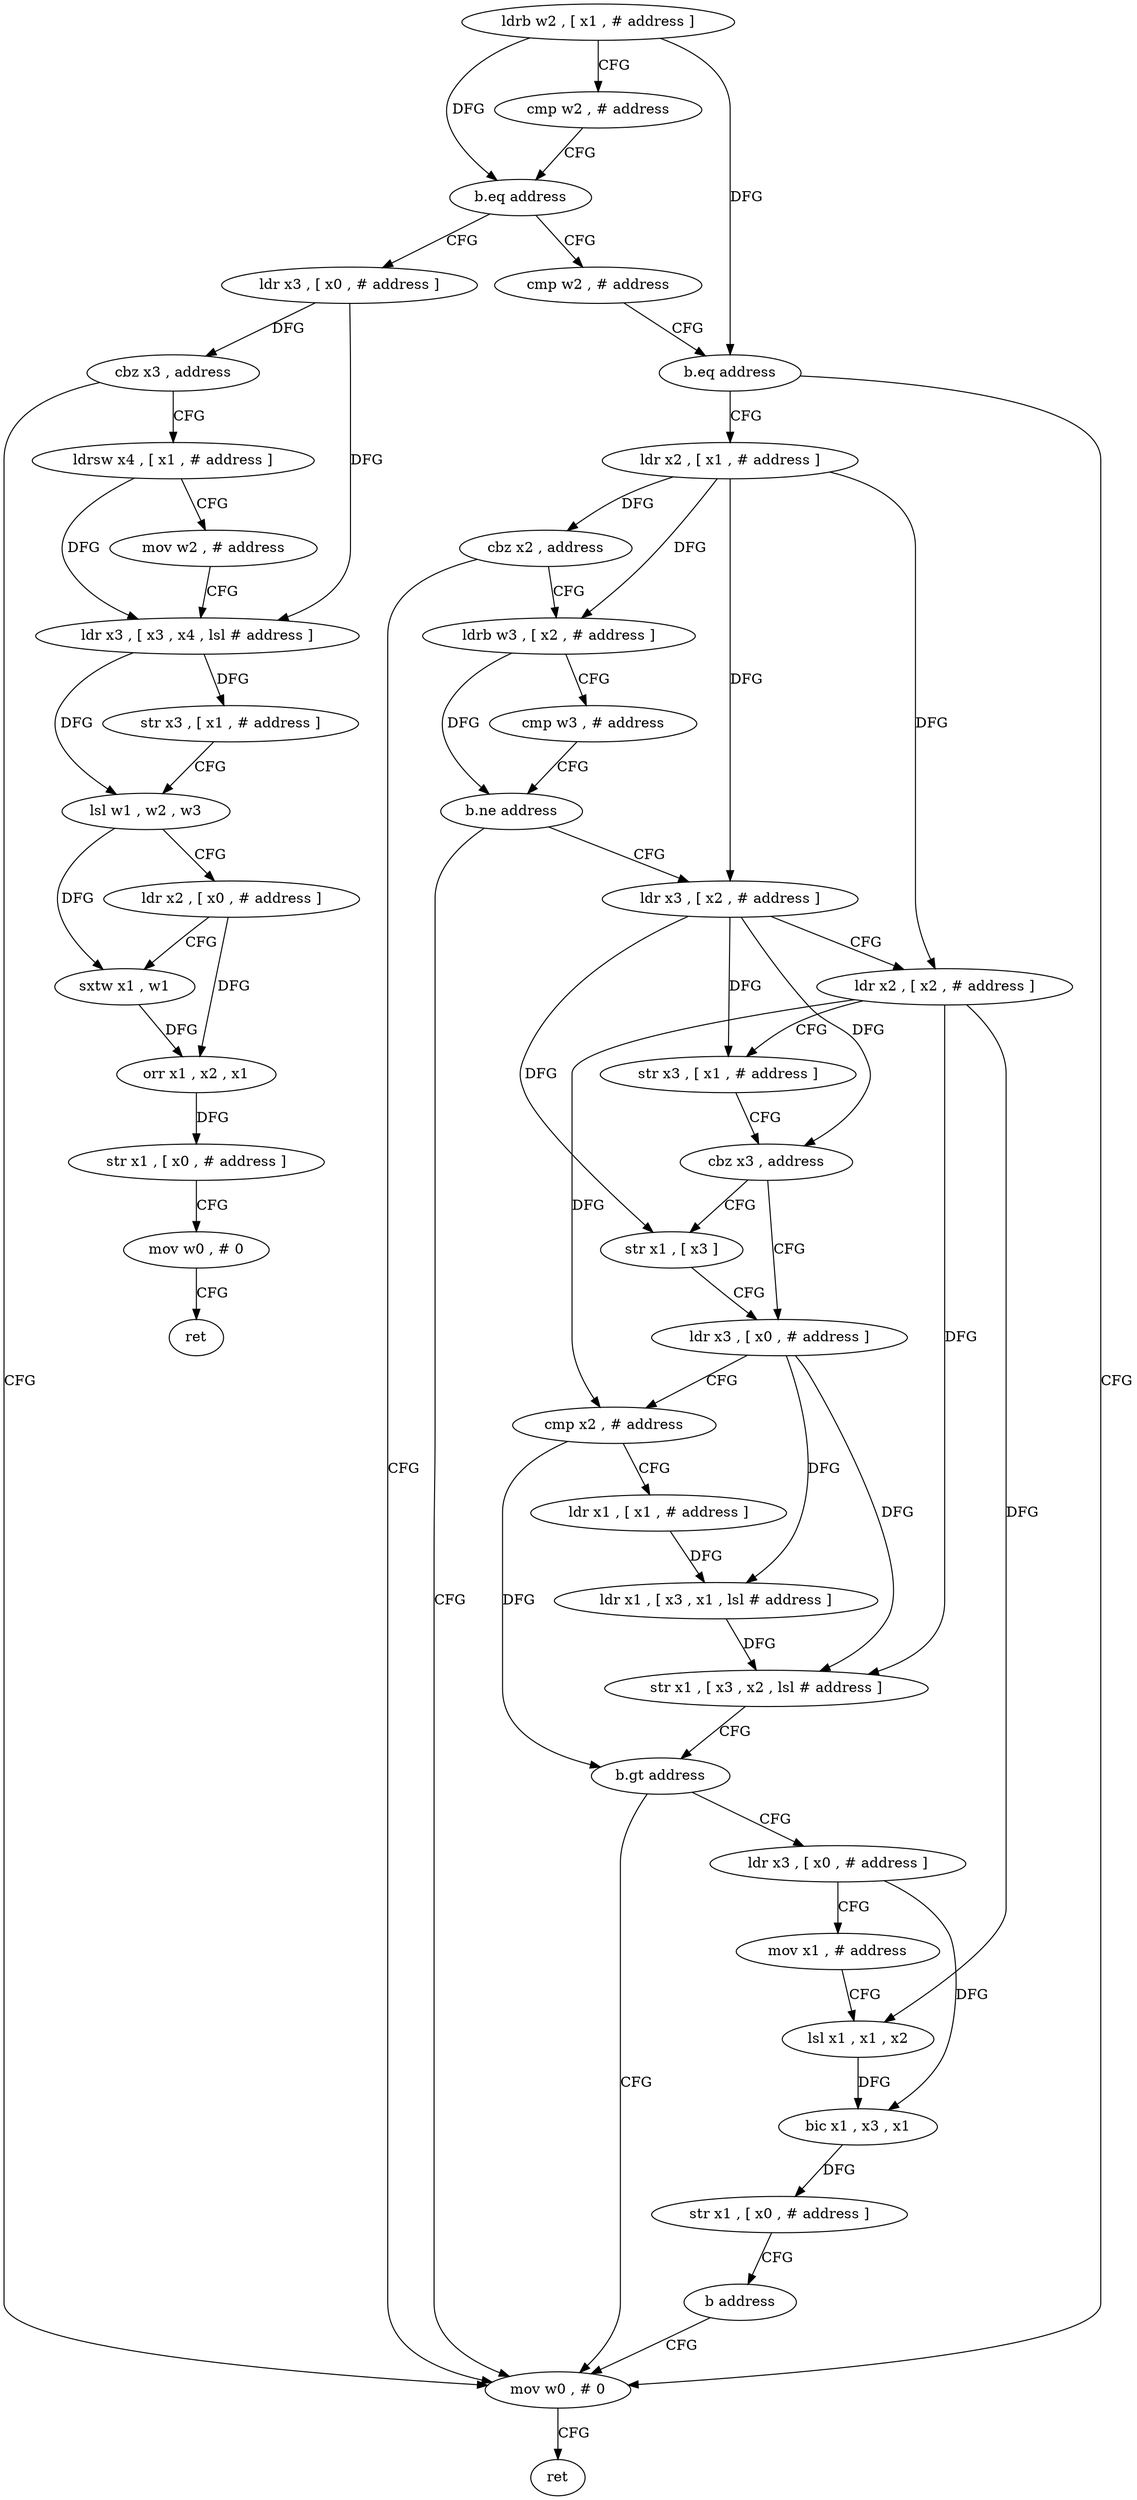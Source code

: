 digraph "func" {
"4326120" [label = "ldrb w2 , [ x1 , # address ]" ]
"4326124" [label = "cmp w2 , # address" ]
"4326128" [label = "b.eq address" ]
"4326240" [label = "ldr x3 , [ x0 , # address ]" ]
"4326132" [label = "cmp w2 , # address" ]
"4326244" [label = "cbz x3 , address" ]
"4326140" [label = "mov w0 , # 0" ]
"4326248" [label = "ldrsw x4 , [ x1 , # address ]" ]
"4326136" [label = "b.eq address" ]
"4326152" [label = "ldr x2 , [ x1 , # address ]" ]
"4326144" [label = "ret" ]
"4326252" [label = "mov w2 , # address" ]
"4326256" [label = "ldr x3 , [ x3 , x4 , lsl # address ]" ]
"4326260" [label = "str x3 , [ x1 , # address ]" ]
"4326264" [label = "lsl w1 , w2 , w3" ]
"4326268" [label = "ldr x2 , [ x0 , # address ]" ]
"4326272" [label = "sxtw x1 , w1" ]
"4326276" [label = "orr x1 , x2 , x1" ]
"4326280" [label = "str x1 , [ x0 , # address ]" ]
"4326284" [label = "mov w0 , # 0" ]
"4326288" [label = "ret" ]
"4326156" [label = "cbz x2 , address" ]
"4326160" [label = "ldrb w3 , [ x2 , # address ]" ]
"4326164" [label = "cmp w3 , # address" ]
"4326168" [label = "b.ne address" ]
"4326172" [label = "ldr x3 , [ x2 , # address ]" ]
"4326176" [label = "ldr x2 , [ x2 , # address ]" ]
"4326180" [label = "str x3 , [ x1 , # address ]" ]
"4326184" [label = "cbz x3 , address" ]
"4326192" [label = "ldr x3 , [ x0 , # address ]" ]
"4326188" [label = "str x1 , [ x3 ]" ]
"4326196" [label = "cmp x2 , # address" ]
"4326200" [label = "ldr x1 , [ x1 , # address ]" ]
"4326204" [label = "ldr x1 , [ x3 , x1 , lsl # address ]" ]
"4326208" [label = "str x1 , [ x3 , x2 , lsl # address ]" ]
"4326212" [label = "b.gt address" ]
"4326216" [label = "ldr x3 , [ x0 , # address ]" ]
"4326220" [label = "mov x1 , # address" ]
"4326224" [label = "lsl x1 , x1 , x2" ]
"4326228" [label = "bic x1 , x3 , x1" ]
"4326232" [label = "str x1 , [ x0 , # address ]" ]
"4326236" [label = "b address" ]
"4326120" -> "4326124" [ label = "CFG" ]
"4326120" -> "4326128" [ label = "DFG" ]
"4326120" -> "4326136" [ label = "DFG" ]
"4326124" -> "4326128" [ label = "CFG" ]
"4326128" -> "4326240" [ label = "CFG" ]
"4326128" -> "4326132" [ label = "CFG" ]
"4326240" -> "4326244" [ label = "DFG" ]
"4326240" -> "4326256" [ label = "DFG" ]
"4326132" -> "4326136" [ label = "CFG" ]
"4326244" -> "4326140" [ label = "CFG" ]
"4326244" -> "4326248" [ label = "CFG" ]
"4326140" -> "4326144" [ label = "CFG" ]
"4326248" -> "4326252" [ label = "CFG" ]
"4326248" -> "4326256" [ label = "DFG" ]
"4326136" -> "4326152" [ label = "CFG" ]
"4326136" -> "4326140" [ label = "CFG" ]
"4326152" -> "4326156" [ label = "DFG" ]
"4326152" -> "4326160" [ label = "DFG" ]
"4326152" -> "4326172" [ label = "DFG" ]
"4326152" -> "4326176" [ label = "DFG" ]
"4326252" -> "4326256" [ label = "CFG" ]
"4326256" -> "4326260" [ label = "DFG" ]
"4326256" -> "4326264" [ label = "DFG" ]
"4326260" -> "4326264" [ label = "CFG" ]
"4326264" -> "4326268" [ label = "CFG" ]
"4326264" -> "4326272" [ label = "DFG" ]
"4326268" -> "4326272" [ label = "CFG" ]
"4326268" -> "4326276" [ label = "DFG" ]
"4326272" -> "4326276" [ label = "DFG" ]
"4326276" -> "4326280" [ label = "DFG" ]
"4326280" -> "4326284" [ label = "CFG" ]
"4326284" -> "4326288" [ label = "CFG" ]
"4326156" -> "4326140" [ label = "CFG" ]
"4326156" -> "4326160" [ label = "CFG" ]
"4326160" -> "4326164" [ label = "CFG" ]
"4326160" -> "4326168" [ label = "DFG" ]
"4326164" -> "4326168" [ label = "CFG" ]
"4326168" -> "4326140" [ label = "CFG" ]
"4326168" -> "4326172" [ label = "CFG" ]
"4326172" -> "4326176" [ label = "CFG" ]
"4326172" -> "4326180" [ label = "DFG" ]
"4326172" -> "4326184" [ label = "DFG" ]
"4326172" -> "4326188" [ label = "DFG" ]
"4326176" -> "4326180" [ label = "CFG" ]
"4326176" -> "4326196" [ label = "DFG" ]
"4326176" -> "4326208" [ label = "DFG" ]
"4326176" -> "4326224" [ label = "DFG" ]
"4326180" -> "4326184" [ label = "CFG" ]
"4326184" -> "4326192" [ label = "CFG" ]
"4326184" -> "4326188" [ label = "CFG" ]
"4326192" -> "4326196" [ label = "CFG" ]
"4326192" -> "4326204" [ label = "DFG" ]
"4326192" -> "4326208" [ label = "DFG" ]
"4326188" -> "4326192" [ label = "CFG" ]
"4326196" -> "4326200" [ label = "CFG" ]
"4326196" -> "4326212" [ label = "DFG" ]
"4326200" -> "4326204" [ label = "DFG" ]
"4326204" -> "4326208" [ label = "DFG" ]
"4326208" -> "4326212" [ label = "CFG" ]
"4326212" -> "4326140" [ label = "CFG" ]
"4326212" -> "4326216" [ label = "CFG" ]
"4326216" -> "4326220" [ label = "CFG" ]
"4326216" -> "4326228" [ label = "DFG" ]
"4326220" -> "4326224" [ label = "CFG" ]
"4326224" -> "4326228" [ label = "DFG" ]
"4326228" -> "4326232" [ label = "DFG" ]
"4326232" -> "4326236" [ label = "CFG" ]
"4326236" -> "4326140" [ label = "CFG" ]
}
